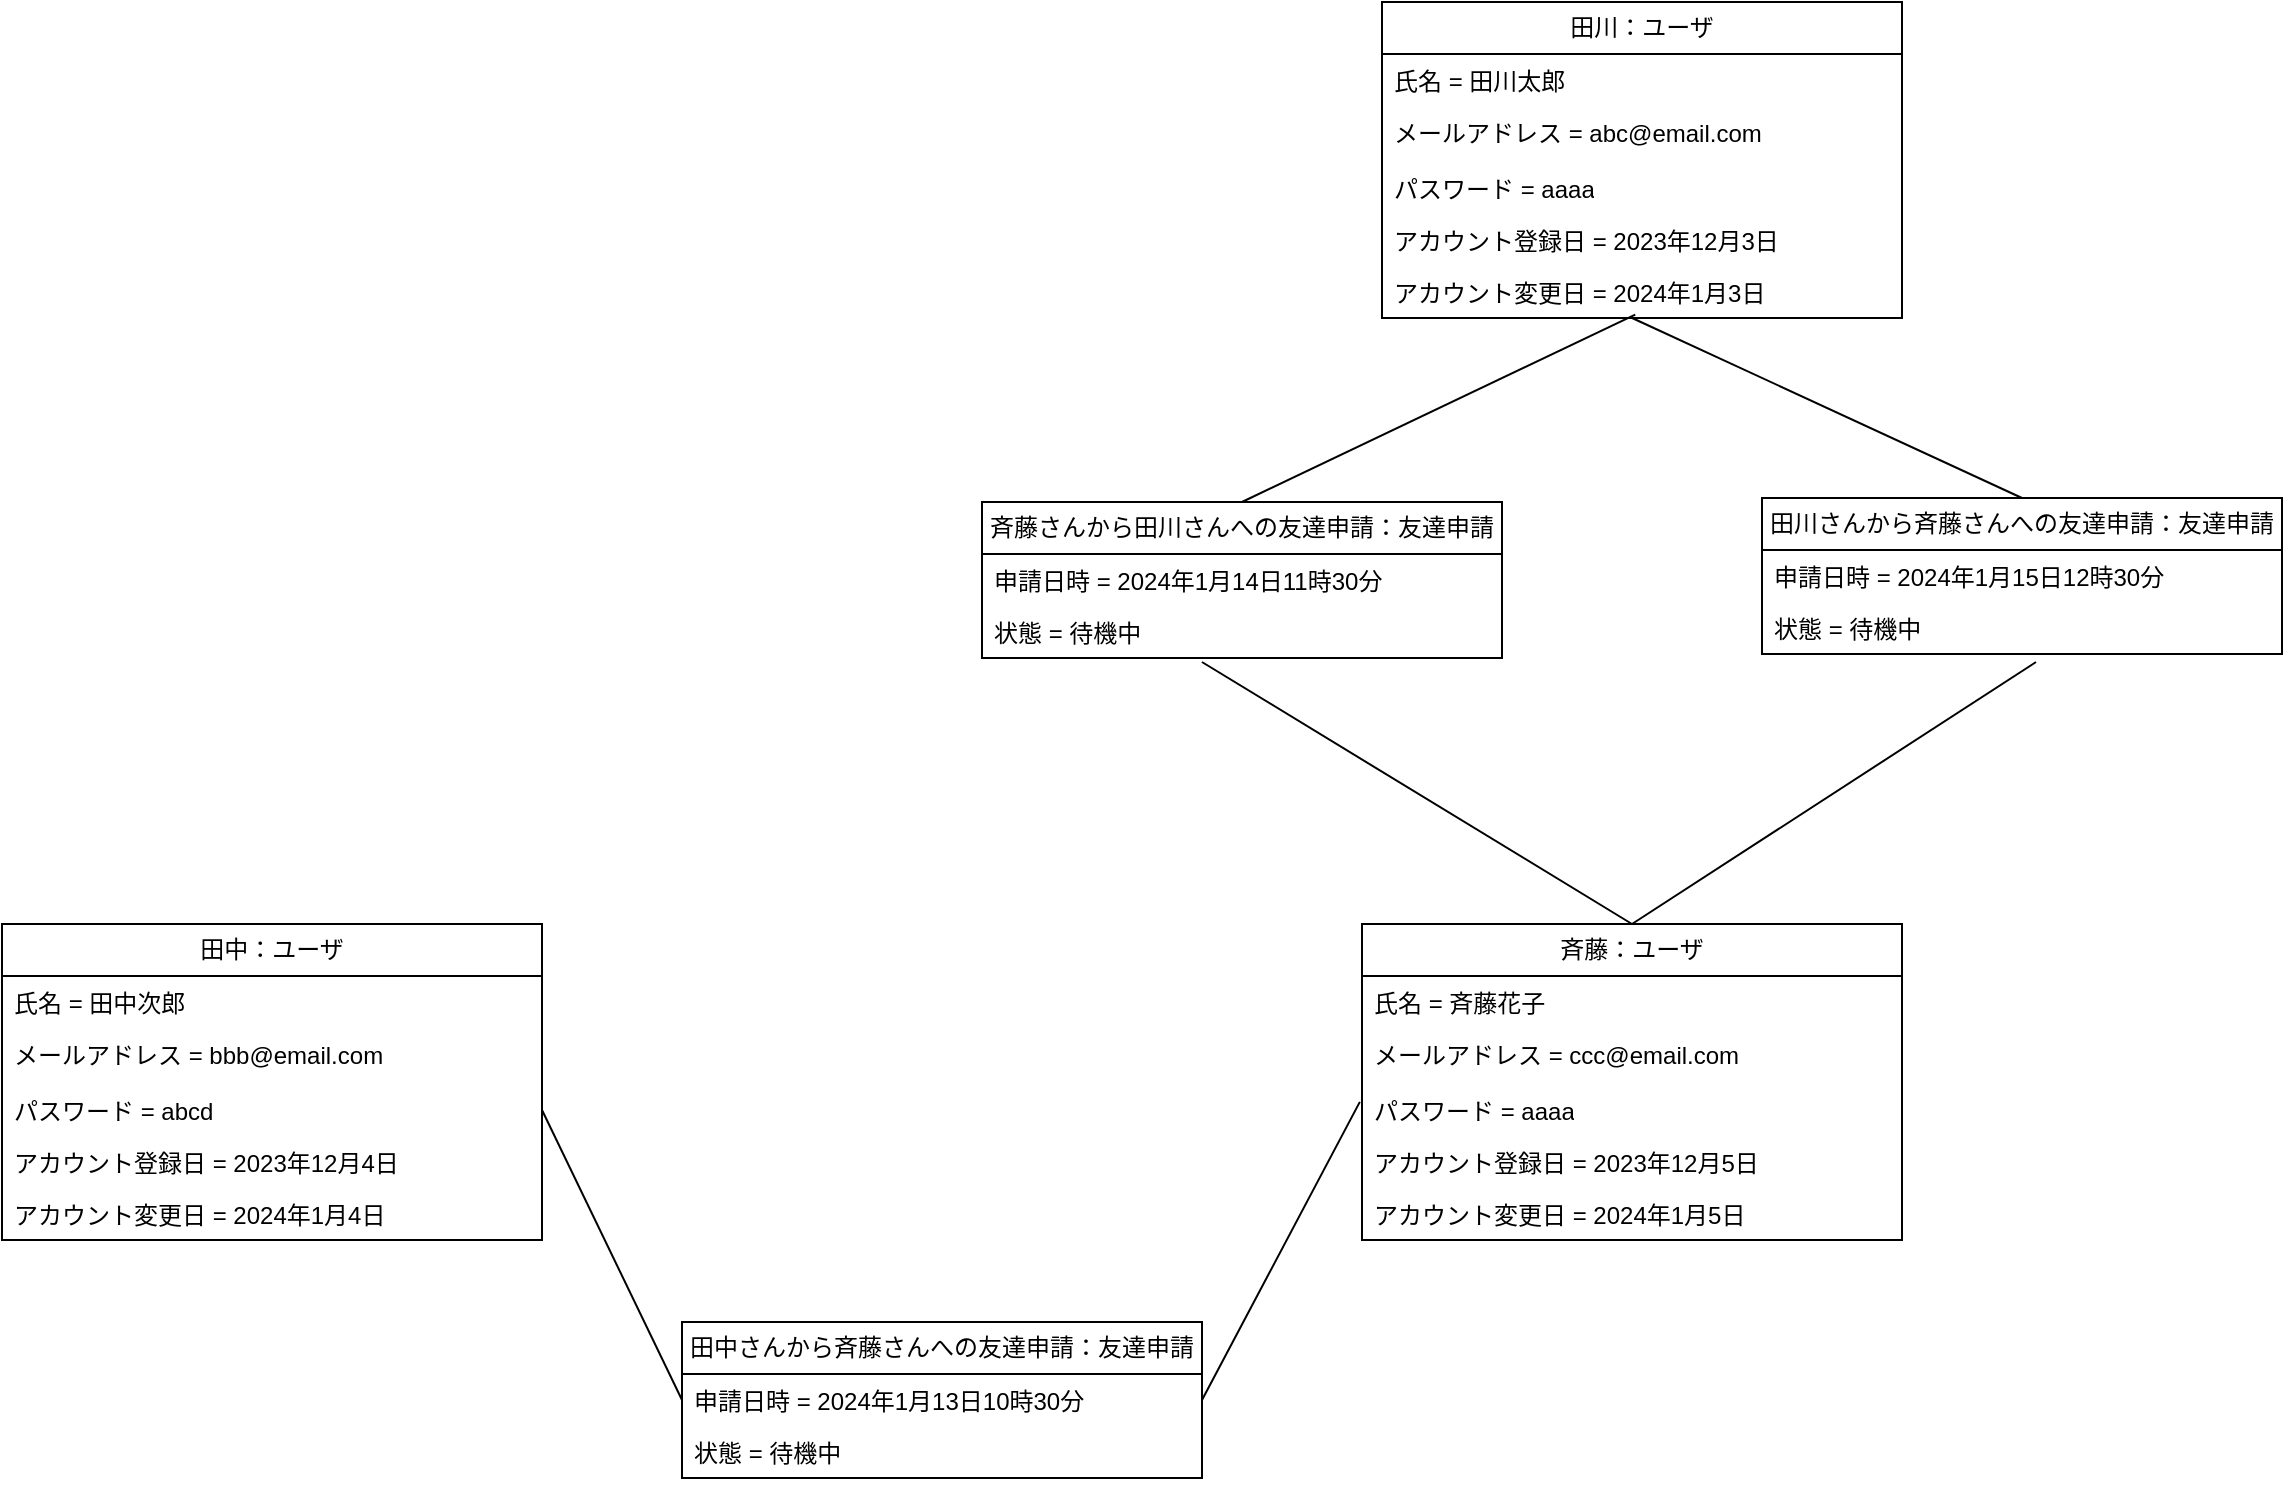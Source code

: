 <mxfile version="22.1.11" type="device">
  <diagram name="ページ1" id="GxvMC07JSBD0g9FRBrPE">
    <mxGraphModel dx="1834" dy="1591" grid="1" gridSize="10" guides="1" tooltips="1" connect="1" arrows="1" fold="1" page="0" pageScale="1" pageWidth="827" pageHeight="1169" math="0" shadow="0">
      <root>
        <mxCell id="0" />
        <mxCell id="1" parent="0" />
        <mxCell id="pKsWQ1zIJ12ollDorW9q-1" value="田中さんから斉藤さんへの友達申請：友達申請" style="swimlane;fontStyle=0;childLayout=stackLayout;horizontal=1;startSize=26;fillColor=none;horizontalStack=0;resizeParent=1;resizeParentMax=0;resizeLast=0;collapsible=1;marginBottom=0;whiteSpace=wrap;html=1;" parent="1" vertex="1">
          <mxGeometry x="250" y="-40" width="260" height="78" as="geometry" />
        </mxCell>
        <mxCell id="pKsWQ1zIJ12ollDorW9q-18" value="申請日時 =&amp;nbsp;2024年1月13日10時30分" style="text;strokeColor=none;fillColor=none;align=left;verticalAlign=top;spacingLeft=4;spacingRight=4;overflow=hidden;rotatable=0;points=[[0,0.5],[1,0.5]];portConstraint=eastwest;whiteSpace=wrap;html=1;" parent="pKsWQ1zIJ12ollDorW9q-1" vertex="1">
          <mxGeometry y="26" width="260" height="26" as="geometry" />
        </mxCell>
        <mxCell id="pKsWQ1zIJ12ollDorW9q-19" value="状態 = 待機中" style="text;strokeColor=none;fillColor=none;align=left;verticalAlign=top;spacingLeft=4;spacingRight=4;overflow=hidden;rotatable=0;points=[[0,0.5],[1,0.5]];portConstraint=eastwest;whiteSpace=wrap;html=1;" parent="pKsWQ1zIJ12ollDorW9q-1" vertex="1">
          <mxGeometry y="52" width="260" height="26" as="geometry" />
        </mxCell>
        <mxCell id="pKsWQ1zIJ12ollDorW9q-5" value="田中：ユーザ" style="swimlane;fontStyle=0;childLayout=stackLayout;horizontal=1;startSize=26;fillColor=none;horizontalStack=0;resizeParent=1;resizeParentMax=0;resizeLast=0;collapsible=1;marginBottom=0;whiteSpace=wrap;html=1;" parent="1" vertex="1">
          <mxGeometry x="-90" y="-239" width="270" height="158" as="geometry" />
        </mxCell>
        <mxCell id="pKsWQ1zIJ12ollDorW9q-6" value="氏名 = 田中次郎" style="text;strokeColor=none;fillColor=none;align=left;verticalAlign=top;spacingLeft=4;spacingRight=4;overflow=hidden;rotatable=0;points=[[0,0.5],[1,0.5]];portConstraint=eastwest;whiteSpace=wrap;html=1;" parent="pKsWQ1zIJ12ollDorW9q-5" vertex="1">
          <mxGeometry y="26" width="270" height="26" as="geometry" />
        </mxCell>
        <mxCell id="pKsWQ1zIJ12ollDorW9q-7" value="メールアドレス = bbb@email.com" style="text;strokeColor=none;fillColor=none;align=left;verticalAlign=top;spacingLeft=4;spacingRight=4;overflow=hidden;rotatable=0;points=[[0,0.5],[1,0.5]];portConstraint=eastwest;whiteSpace=wrap;html=1;" parent="pKsWQ1zIJ12ollDorW9q-5" vertex="1">
          <mxGeometry y="52" width="270" height="28" as="geometry" />
        </mxCell>
        <mxCell id="pKsWQ1zIJ12ollDorW9q-8" value="パスワード = abcd" style="text;strokeColor=none;fillColor=none;align=left;verticalAlign=top;spacingLeft=4;spacingRight=4;overflow=hidden;rotatable=0;points=[[0,0.5],[1,0.5]];portConstraint=eastwest;whiteSpace=wrap;html=1;" parent="pKsWQ1zIJ12ollDorW9q-5" vertex="1">
          <mxGeometry y="80" width="270" height="26" as="geometry" />
        </mxCell>
        <mxCell id="pKsWQ1zIJ12ollDorW9q-9" value="アカウント登録日 = 2023年12月4日" style="text;strokeColor=none;fillColor=none;align=left;verticalAlign=top;spacingLeft=4;spacingRight=4;overflow=hidden;rotatable=0;points=[[0,0.5],[1,0.5]];portConstraint=eastwest;whiteSpace=wrap;html=1;" parent="pKsWQ1zIJ12ollDorW9q-5" vertex="1">
          <mxGeometry y="106" width="270" height="26" as="geometry" />
        </mxCell>
        <mxCell id="pKsWQ1zIJ12ollDorW9q-10" value="アカウント変更日 = 2024年1月4日" style="text;strokeColor=none;fillColor=none;align=left;verticalAlign=top;spacingLeft=4;spacingRight=4;overflow=hidden;rotatable=0;points=[[0,0.5],[1,0.5]];portConstraint=eastwest;whiteSpace=wrap;html=1;" parent="pKsWQ1zIJ12ollDorW9q-5" vertex="1">
          <mxGeometry y="132" width="270" height="26" as="geometry" />
        </mxCell>
        <mxCell id="pKsWQ1zIJ12ollDorW9q-11" value="斉藤：ユーザ" style="swimlane;fontStyle=0;childLayout=stackLayout;horizontal=1;startSize=26;fillColor=none;horizontalStack=0;resizeParent=1;resizeParentMax=0;resizeLast=0;collapsible=1;marginBottom=0;whiteSpace=wrap;html=1;" parent="1" vertex="1">
          <mxGeometry x="590" y="-239" width="270" height="158" as="geometry" />
        </mxCell>
        <mxCell id="pKsWQ1zIJ12ollDorW9q-12" value="氏名 = 斉藤花子" style="text;strokeColor=none;fillColor=none;align=left;verticalAlign=top;spacingLeft=4;spacingRight=4;overflow=hidden;rotatable=0;points=[[0,0.5],[1,0.5]];portConstraint=eastwest;whiteSpace=wrap;html=1;" parent="pKsWQ1zIJ12ollDorW9q-11" vertex="1">
          <mxGeometry y="26" width="270" height="26" as="geometry" />
        </mxCell>
        <mxCell id="pKsWQ1zIJ12ollDorW9q-13" value="メールアドレス = ccc@email.com" style="text;strokeColor=none;fillColor=none;align=left;verticalAlign=top;spacingLeft=4;spacingRight=4;overflow=hidden;rotatable=0;points=[[0,0.5],[1,0.5]];portConstraint=eastwest;whiteSpace=wrap;html=1;" parent="pKsWQ1zIJ12ollDorW9q-11" vertex="1">
          <mxGeometry y="52" width="270" height="28" as="geometry" />
        </mxCell>
        <mxCell id="pKsWQ1zIJ12ollDorW9q-14" value="パスワード = aaaa" style="text;strokeColor=none;fillColor=none;align=left;verticalAlign=top;spacingLeft=4;spacingRight=4;overflow=hidden;rotatable=0;points=[[0,0.5],[1,0.5]];portConstraint=eastwest;whiteSpace=wrap;html=1;" parent="pKsWQ1zIJ12ollDorW9q-11" vertex="1">
          <mxGeometry y="80" width="270" height="26" as="geometry" />
        </mxCell>
        <mxCell id="pKsWQ1zIJ12ollDorW9q-15" value="アカウント登録日 = 2023年12月5日" style="text;strokeColor=none;fillColor=none;align=left;verticalAlign=top;spacingLeft=4;spacingRight=4;overflow=hidden;rotatable=0;points=[[0,0.5],[1,0.5]];portConstraint=eastwest;whiteSpace=wrap;html=1;" parent="pKsWQ1zIJ12ollDorW9q-11" vertex="1">
          <mxGeometry y="106" width="270" height="26" as="geometry" />
        </mxCell>
        <mxCell id="pKsWQ1zIJ12ollDorW9q-16" value="アカウント変更日 = 2024年1月5日" style="text;strokeColor=none;fillColor=none;align=left;verticalAlign=top;spacingLeft=4;spacingRight=4;overflow=hidden;rotatable=0;points=[[0,0.5],[1,0.5]];portConstraint=eastwest;whiteSpace=wrap;html=1;" parent="pKsWQ1zIJ12ollDorW9q-11" vertex="1">
          <mxGeometry y="132" width="270" height="26" as="geometry" />
        </mxCell>
        <mxCell id="pKsWQ1zIJ12ollDorW9q-25" style="edgeStyle=none;curved=1;rounded=0;orthogonalLoop=1;jettySize=auto;html=1;exitX=1;exitY=0.5;exitDx=0;exitDy=0;entryX=0;entryY=0.5;entryDx=0;entryDy=0;fontSize=12;startSize=8;endSize=8;endArrow=none;endFill=0;" parent="1" source="pKsWQ1zIJ12ollDorW9q-8" target="pKsWQ1zIJ12ollDorW9q-18" edge="1">
          <mxGeometry relative="1" as="geometry" />
        </mxCell>
        <mxCell id="pKsWQ1zIJ12ollDorW9q-27" style="edgeStyle=none;curved=1;rounded=0;orthogonalLoop=1;jettySize=auto;html=1;exitX=1;exitY=0.5;exitDx=0;exitDy=0;entryX=-0.004;entryY=0.344;entryDx=0;entryDy=0;entryPerimeter=0;fontSize=12;startSize=8;endSize=8;endArrow=none;endFill=0;" parent="1" source="pKsWQ1zIJ12ollDorW9q-18" target="pKsWQ1zIJ12ollDorW9q-14" edge="1">
          <mxGeometry relative="1" as="geometry" />
        </mxCell>
        <mxCell id="xN1wPrM4gvY6svyqwX8R-1" value="田川：ユーザ" style="swimlane;fontStyle=0;childLayout=stackLayout;horizontal=1;startSize=26;fillColor=none;horizontalStack=0;resizeParent=1;resizeParentMax=0;resizeLast=0;collapsible=1;marginBottom=0;whiteSpace=wrap;html=1;" parent="1" vertex="1">
          <mxGeometry x="600" y="-700" width="260" height="158" as="geometry" />
        </mxCell>
        <mxCell id="xN1wPrM4gvY6svyqwX8R-2" value="氏名 = 田川太郎" style="text;strokeColor=none;fillColor=none;align=left;verticalAlign=top;spacingLeft=4;spacingRight=4;overflow=hidden;rotatable=0;points=[[0,0.5],[1,0.5]];portConstraint=eastwest;whiteSpace=wrap;html=1;" parent="xN1wPrM4gvY6svyqwX8R-1" vertex="1">
          <mxGeometry y="26" width="260" height="26" as="geometry" />
        </mxCell>
        <mxCell id="xN1wPrM4gvY6svyqwX8R-3" value="メールアドレス = abc@email.com" style="text;strokeColor=none;fillColor=none;align=left;verticalAlign=top;spacingLeft=4;spacingRight=4;overflow=hidden;rotatable=0;points=[[0,0.5],[1,0.5]];portConstraint=eastwest;whiteSpace=wrap;html=1;" parent="xN1wPrM4gvY6svyqwX8R-1" vertex="1">
          <mxGeometry y="52" width="260" height="28" as="geometry" />
        </mxCell>
        <mxCell id="xN1wPrM4gvY6svyqwX8R-4" value="パスワード = aaaa" style="text;strokeColor=none;fillColor=none;align=left;verticalAlign=top;spacingLeft=4;spacingRight=4;overflow=hidden;rotatable=0;points=[[0,0.5],[1,0.5]];portConstraint=eastwest;whiteSpace=wrap;html=1;" parent="xN1wPrM4gvY6svyqwX8R-1" vertex="1">
          <mxGeometry y="80" width="260" height="26" as="geometry" />
        </mxCell>
        <mxCell id="xN1wPrM4gvY6svyqwX8R-5" value="アカウント登録日 = 2023年12月3日" style="text;strokeColor=none;fillColor=none;align=left;verticalAlign=top;spacingLeft=4;spacingRight=4;overflow=hidden;rotatable=0;points=[[0,0.5],[1,0.5]];portConstraint=eastwest;whiteSpace=wrap;html=1;" parent="xN1wPrM4gvY6svyqwX8R-1" vertex="1">
          <mxGeometry y="106" width="260" height="26" as="geometry" />
        </mxCell>
        <mxCell id="xN1wPrM4gvY6svyqwX8R-6" value="アカウント変更日 = 2024年1月3日" style="text;strokeColor=none;fillColor=none;align=left;verticalAlign=top;spacingLeft=4;spacingRight=4;overflow=hidden;rotatable=0;points=[[0,0.5],[1,0.5]];portConstraint=eastwest;whiteSpace=wrap;html=1;" parent="xN1wPrM4gvY6svyqwX8R-1" vertex="1">
          <mxGeometry y="132" width="260" height="26" as="geometry" />
        </mxCell>
        <mxCell id="xN1wPrM4gvY6svyqwX8R-7" value="田川さんから斉藤さんへの友達申請：友達申請" style="swimlane;fontStyle=0;childLayout=stackLayout;horizontal=1;startSize=26;fillColor=none;horizontalStack=0;resizeParent=1;resizeParentMax=0;resizeLast=0;collapsible=1;marginBottom=0;whiteSpace=wrap;html=1;" parent="1" vertex="1">
          <mxGeometry x="790" y="-452" width="260" height="78" as="geometry" />
        </mxCell>
        <mxCell id="xN1wPrM4gvY6svyqwX8R-8" value="申請日時 =&amp;nbsp;2024年1月15日12時30分" style="text;strokeColor=none;fillColor=none;align=left;verticalAlign=top;spacingLeft=4;spacingRight=4;overflow=hidden;rotatable=0;points=[[0,0.5],[1,0.5]];portConstraint=eastwest;whiteSpace=wrap;html=1;" parent="xN1wPrM4gvY6svyqwX8R-7" vertex="1">
          <mxGeometry y="26" width="260" height="26" as="geometry" />
        </mxCell>
        <mxCell id="xN1wPrM4gvY6svyqwX8R-9" value="状態 = 待機中" style="text;strokeColor=none;fillColor=none;align=left;verticalAlign=top;spacingLeft=4;spacingRight=4;overflow=hidden;rotatable=0;points=[[0,0.5],[1,0.5]];portConstraint=eastwest;whiteSpace=wrap;html=1;" parent="xN1wPrM4gvY6svyqwX8R-7" vertex="1">
          <mxGeometry y="52" width="260" height="26" as="geometry" />
        </mxCell>
        <mxCell id="xN1wPrM4gvY6svyqwX8R-12" value="斉藤さんから田川さんへの友達申請：友達申請" style="swimlane;fontStyle=0;childLayout=stackLayout;horizontal=1;startSize=26;fillColor=none;horizontalStack=0;resizeParent=1;resizeParentMax=0;resizeLast=0;collapsible=1;marginBottom=0;whiteSpace=wrap;html=1;" parent="1" vertex="1">
          <mxGeometry x="400" y="-450" width="260" height="78" as="geometry" />
        </mxCell>
        <mxCell id="xN1wPrM4gvY6svyqwX8R-13" value="申請日時 =&amp;nbsp;2024年1月14日11時30分" style="text;strokeColor=none;fillColor=none;align=left;verticalAlign=top;spacingLeft=4;spacingRight=4;overflow=hidden;rotatable=0;points=[[0,0.5],[1,0.5]];portConstraint=eastwest;whiteSpace=wrap;html=1;" parent="xN1wPrM4gvY6svyqwX8R-12" vertex="1">
          <mxGeometry y="26" width="260" height="26" as="geometry" />
        </mxCell>
        <mxCell id="xN1wPrM4gvY6svyqwX8R-14" value="状態 = 待機中" style="text;strokeColor=none;fillColor=none;align=left;verticalAlign=top;spacingLeft=4;spacingRight=4;overflow=hidden;rotatable=0;points=[[0,0.5],[1,0.5]];portConstraint=eastwest;whiteSpace=wrap;html=1;" parent="xN1wPrM4gvY6svyqwX8R-12" vertex="1">
          <mxGeometry y="52" width="260" height="26" as="geometry" />
        </mxCell>
        <mxCell id="xN1wPrM4gvY6svyqwX8R-17" style="edgeStyle=none;curved=1;rounded=0;orthogonalLoop=1;jettySize=auto;html=1;exitX=0.5;exitY=0;exitDx=0;exitDy=0;entryX=0.423;entryY=1.077;entryDx=0;entryDy=0;entryPerimeter=0;fontSize=12;startSize=8;endSize=8;endArrow=none;endFill=0;" parent="1" source="pKsWQ1zIJ12ollDorW9q-11" target="xN1wPrM4gvY6svyqwX8R-14" edge="1">
          <mxGeometry relative="1" as="geometry">
            <mxPoint x="514.14" y="-344.492" as="targetPoint" />
          </mxGeometry>
        </mxCell>
        <mxCell id="xN1wPrM4gvY6svyqwX8R-18" style="edgeStyle=none;curved=1;rounded=0;orthogonalLoop=1;jettySize=auto;html=1;exitX=0.5;exitY=0;exitDx=0;exitDy=0;entryX=0.487;entryY=0.936;entryDx=0;entryDy=0;entryPerimeter=0;fontSize=12;startSize=8;endSize=8;endArrow=none;endFill=0;" parent="1" source="xN1wPrM4gvY6svyqwX8R-12" target="xN1wPrM4gvY6svyqwX8R-6" edge="1">
          <mxGeometry relative="1" as="geometry" />
        </mxCell>
        <mxCell id="xN1wPrM4gvY6svyqwX8R-19" style="edgeStyle=none;curved=1;rounded=0;orthogonalLoop=1;jettySize=auto;html=1;exitX=0.5;exitY=0;exitDx=0;exitDy=0;entryX=0.481;entryY=1;entryDx=0;entryDy=0;entryPerimeter=0;fontSize=12;startSize=8;endSize=8;endArrow=none;endFill=0;" parent="1" source="xN1wPrM4gvY6svyqwX8R-7" target="xN1wPrM4gvY6svyqwX8R-6" edge="1">
          <mxGeometry relative="1" as="geometry" />
        </mxCell>
        <mxCell id="xN1wPrM4gvY6svyqwX8R-20" style="edgeStyle=none;curved=1;rounded=0;orthogonalLoop=1;jettySize=auto;html=1;exitX=0.5;exitY=0;exitDx=0;exitDy=0;entryX=0.527;entryY=1.154;entryDx=0;entryDy=0;entryPerimeter=0;fontSize=12;startSize=8;endSize=8;endArrow=none;endFill=0;" parent="1" source="pKsWQ1zIJ12ollDorW9q-11" target="xN1wPrM4gvY6svyqwX8R-9" edge="1">
          <mxGeometry relative="1" as="geometry">
            <mxPoint x="948.34" y="-347.012" as="targetPoint" />
          </mxGeometry>
        </mxCell>
      </root>
    </mxGraphModel>
  </diagram>
</mxfile>
